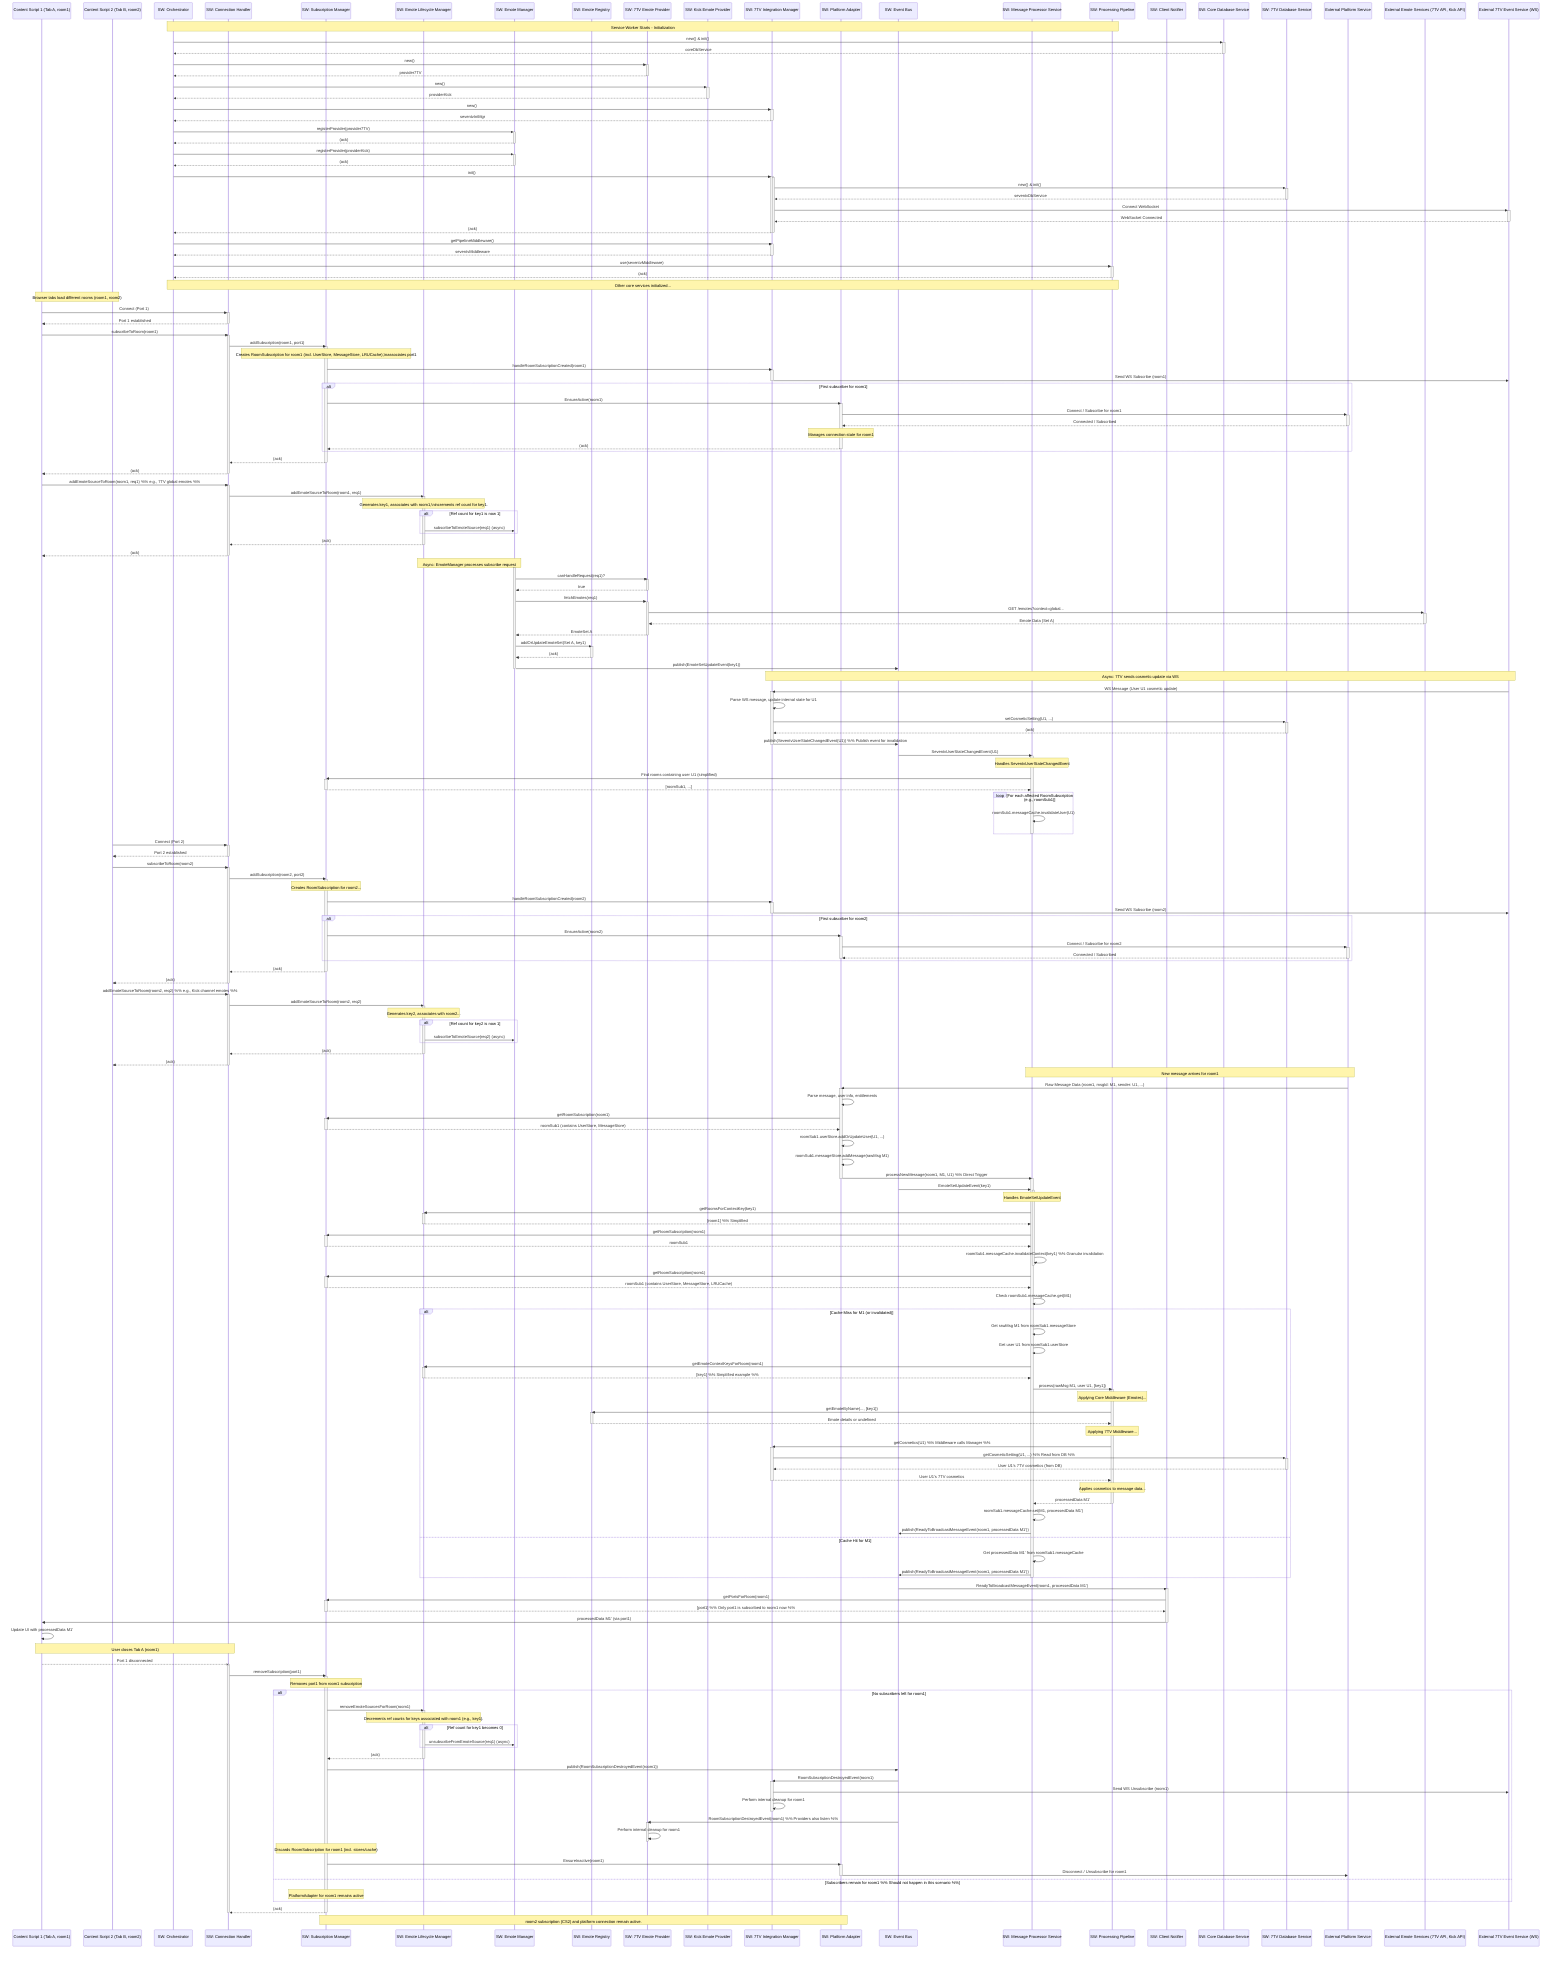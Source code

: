 sequenceDiagram
    participant CS1 as Content Script 1 (Tab A, room1)
    participant CS2 as Content Script 2 (Tab B, room2)
    participant SW_Orchestrator as SW: Orchestrator
    participant SW_ConnHandler as SW: Connection Handler
    participant SW_SubManager as SW: Subscription Manager
    participant SW_EmoteLifecycleManager as SW: Emote Lifecycle Manager
    participant SW_EmoteManager as SW: Emote Manager
    participant SW_EmoteRegistry as SW: Emote Registry
    participant SW_EmoteProvider_7TV as SW: 7TV Emote Provider
    participant SW_EmoteProvider_Kick as SW: Kick Emote Provider
    participant SW_7TV_IntMgr as SW: 7TV Integration Manager
    participant SW_PlatformAdapter as SW: Platform Adapter
    participant SW_EventBus as SW: Event Bus
    participant SW_MsgProcessor as SW: Message Processor Service
    participant SW_Pipeline as SW: Processing Pipeline
    participant SW_Notifier as SW: Client Notifier
    participant SW_CoreDB as SW: Core Database Service
    participant SW_7TV_DB as SW: 7TV Database Service
    participant PlatformService as External Platform Service
    participant EmoteProviderServices as External Emote Services (7TV API, Kick API)
    participant Ext_7TV_EventService as External 7TV Event Service (WS)

    %% Initialization Phase %%
    Note over SW_Orchestrator, SW_Pipeline: Service Worker Starts - Initialization
    SW_Orchestrator->>+SW_CoreDB: new() & init()
    SW_CoreDB-->>-SW_Orchestrator: coreDbService
    SW_Orchestrator->>+SW_EmoteProvider_7TV: new()
    SW_EmoteProvider_7TV-->>-SW_Orchestrator: provider7TV
    SW_Orchestrator->>+SW_EmoteProvider_Kick: new()
    SW_EmoteProvider_Kick-->>-SW_Orchestrator: providerKick
    SW_Orchestrator->>+SW_7TV_IntMgr: new()
    SW_7TV_IntMgr-->>-SW_Orchestrator: seventvIntMgr
    SW_Orchestrator->>+SW_EmoteManager: registerProvider(provider7TV)
    SW_EmoteManager-->>-SW_Orchestrator: (ack)
    SW_Orchestrator->>+SW_EmoteManager: registerProvider(providerKick)
    SW_EmoteManager-->>-SW_Orchestrator: (ack)
    SW_Orchestrator->>+SW_7TV_IntMgr: init()
    activate SW_7TV_IntMgr
    SW_7TV_IntMgr->>+SW_7TV_DB: new() & init()
    SW_7TV_DB-->>-SW_7TV_IntMgr: seventvDbService
    SW_7TV_IntMgr->>+Ext_7TV_EventService: Connect WebSocket
    Ext_7TV_EventService-->>-SW_7TV_IntMgr: WebSocket Connected
    SW_7TV_IntMgr-->>-SW_Orchestrator: (ack)
    deactivate SW_7TV_IntMgr
    SW_Orchestrator->>SW_7TV_IntMgr: getPipelineMiddleware()
    activate SW_7TV_IntMgr
    SW_7TV_IntMgr-->>SW_Orchestrator: seventvMiddleware
    deactivate SW_7TV_IntMgr
    SW_Orchestrator->>+SW_Pipeline: use(seventvMiddleware)
    SW_Pipeline-->>-SW_Orchestrator: (ack)
    Note over SW_Orchestrator, SW_Pipeline: Other core services initialized...

    Note over CS1, CS2: Browser tabs load different rooms (room1, room2)

    %% CS1 Connects & Subscribes (room1) %%
    CS1->>+SW_ConnHandler: Connect (Port 1)
    SW_ConnHandler-->>-CS1: Port 1 established


    CS1->>SW_ConnHandler: subscribeToRoom(room1)
    activate SW_ConnHandler
    SW_ConnHandler->>SW_SubManager: addSubscription(room1, port1)
    activate SW_SubManager
    Note over SW_SubManager: Creates RoomSubscription for room1 (incl. UserStore, MessageStore, LRUCache),\nassociates port1
    SW_SubManager->>SW_7TV_IntMgr: handleRoomSubscriptionCreated(room1)
    activate SW_7TV_IntMgr
    SW_7TV_IntMgr->>Ext_7TV_EventService: Send WS Subscribe (room1)
    deactivate SW_7TV_IntMgr

    alt First subscriber for room1
        SW_SubManager->>SW_PlatformAdapter: EnsureActive(room1)
        activate SW_PlatformAdapter
        SW_PlatformAdapter->>+PlatformService: Connect / Subscribe for room1
        PlatformService-->>-SW_PlatformAdapter: Connected / Subscribed
        Note over SW_PlatformAdapter: Manages connection state for room1
        SW_PlatformAdapter-->>SW_SubManager: (ack)
        deactivate SW_PlatformAdapter
    end
    SW_SubManager-->>SW_ConnHandler: (ack)
    deactivate SW_SubManager
    SW_ConnHandler-->>CS1: (ack)
    deactivate SW_ConnHandler

    CS1->>SW_ConnHandler: addEmoteSourceToRoom(room1, req1) %% e.g., 7TV global emotes %%
    activate SW_ConnHandler
    SW_ConnHandler->>SW_EmoteLifecycleManager: addEmoteSourceToRoom(room1, req1)
    activate SW_EmoteLifecycleManager
    Note over SW_EmoteLifecycleManager: Generates key1, associates with room1,\nincrements ref count for key1.
    alt Ref count for key1 is now 1
        SW_EmoteLifecycleManager->>SW_EmoteManager: subscribeToEmoteSource(req1) (async)
    end
    SW_EmoteLifecycleManager-->>SW_ConnHandler: (ack)
    deactivate SW_EmoteLifecycleManager
    SW_ConnHandler-->>CS1: (ack)
    deactivate SW_ConnHandler

    %% Emote Fetching Triggered (Async Example for req1) %%
    Note over SW_EmoteLifecycleManager, SW_EmoteManager: Async: EmoteManager processes subscribe request
    activate SW_EmoteManager
    SW_EmoteManager->>SW_EmoteProvider_7TV: canHandleRequest(req1)?
    activate SW_EmoteProvider_7TV
    SW_EmoteProvider_7TV-->>SW_EmoteManager: true
    deactivate SW_EmoteProvider_7TV
    SW_EmoteManager->>+SW_EmoteProvider_7TV: fetchEmotes(req1)
    SW_EmoteProvider_7TV->>+EmoteProviderServices: GET /emotes?context=global...
    EmoteProviderServices-->>-SW_EmoteProvider_7TV: Emote Data (Set A)
    SW_EmoteProvider_7TV-->>SW_EmoteManager: EmoteSet A
    deactivate SW_EmoteProvider_7TV
    SW_EmoteManager->>SW_EmoteRegistry: addOrUpdateEmoteSet(Set A, key1)
    activate SW_EmoteRegistry
    SW_EmoteRegistry-->>SW_EmoteManager: (ack)
    deactivate SW_EmoteRegistry
    SW_EmoteManager->>SW_EventBus: publish(EmoteSetUpdateEvent(key1))
    deactivate SW_EmoteManager

    %% 7TV Asynchronous State Update Example & Cache Invalidation %%
    Note over Ext_7TV_EventService, SW_7TV_IntMgr: Async: 7TV sends cosmetic update via WS
    Ext_7TV_EventService->>SW_7TV_IntMgr: WS Message (User U1 cosmetic update)
    activate SW_7TV_IntMgr
    SW_7TV_IntMgr->>SW_7TV_IntMgr: Parse WS message, update internal state for U1
    SW_7TV_IntMgr->>+SW_7TV_DB: setCosmeticSetting(U1, ...)
    SW_7TV_DB-->>-SW_7TV_IntMgr: (ack)
    SW_7TV_IntMgr->>SW_EventBus: publish(SeventvUserStateChangedEvent(U1)) %% Publish event for invalidation
    deactivate SW_7TV_IntMgr

    SW_EventBus->>SW_MsgProcessor: SeventvUserStateChangedEvent(U1)
    activate SW_MsgProcessor
    Note over SW_MsgProcessor: Handles SeventvUserStateChangedEvent
    SW_MsgProcessor->>SW_SubManager: Find rooms containing user U1 (simplified)
    activate SW_SubManager
    SW_SubManager-->>SW_MsgProcessor: [roomSub1, ...]
    deactivate SW_SubManager
    loop For each affected RoomSubscription (e.g., roomSub1)
        SW_MsgProcessor->>SW_MsgProcessor: roomSub1.messageCache.invalidateUser(U1)
    end
    deactivate SW_MsgProcessor

    %% CS2 Connects & Subscribes (room2) %%
    CS2->>+SW_ConnHandler: Connect (Port 2)
    SW_ConnHandler-->>-CS2: Port 2 established


    CS2->>SW_ConnHandler: subscribeToRoom(room2)
    activate SW_ConnHandler
    SW_ConnHandler->>SW_SubManager: addSubscription(room2, port2)
    activate SW_SubManager
    Note over SW_SubManager: Creates RoomSubscription for room2...
    SW_SubManager->>SW_7TV_IntMgr: handleRoomSubscriptionCreated(room2)
    activate SW_7TV_IntMgr
    SW_7TV_IntMgr->>Ext_7TV_EventService: Send WS Subscribe (room2)
    deactivate SW_7TV_IntMgr

    alt First subscriber for room2
        SW_SubManager->>SW_PlatformAdapter: EnsureActive(room2)
        activate SW_PlatformAdapter
        SW_PlatformAdapter->>+PlatformService: Connect / Subscribe for room2
        PlatformService-->>-SW_PlatformAdapter: Connected / Subscribed
        deactivate SW_PlatformAdapter
    end
    SW_SubManager-->>SW_ConnHandler: (ack)
    deactivate SW_SubManager
    SW_ConnHandler-->>CS2: (ack)
    deactivate SW_ConnHandler

    CS2->>SW_ConnHandler: addEmoteSourceToRoom(room2, req2) %% e.g., Kick channel emotes %%
    activate SW_ConnHandler
    SW_ConnHandler->>SW_EmoteLifecycleManager: addEmoteSourceToRoom(room2, req2)
    activate SW_EmoteLifecycleManager
    Note over SW_EmoteLifecycleManager: Generates key2, associates with room2...
    alt Ref count for key2 is now 1
        SW_EmoteLifecycleManager->>SW_EmoteManager: subscribeToEmoteSource(req2) (async)
    end
    SW_EmoteLifecycleManager-->>SW_ConnHandler: (ack)
    deactivate SW_EmoteLifecycleManager
    SW_ConnHandler-->>CS2: (ack)
    deactivate SW_ConnHandler
    %% Async fetch for req2 would happen similarly, likely using SW_EmoteProvider_Kick %%

    %% Message Received from Platform (Example for room1) %%
    Note over PlatformService, SW_MsgProcessor: New message arrives for room1
    PlatformService->>SW_PlatformAdapter: Raw Message Data (room1, msgId: M1, sender: U1, ...)
    activate SW_PlatformAdapter
    SW_PlatformAdapter->>SW_PlatformAdapter: Parse message, user info, entitlements
    SW_PlatformAdapter->>SW_SubManager: getRoomSubscription(room1)
    activate SW_SubManager
    SW_SubManager-->>SW_PlatformAdapter: roomSub1 (contains UserStore, MessageStore)
    deactivate SW_SubManager
    SW_PlatformAdapter->>SW_PlatformAdapter: roomSub1.userStore.addOrUpdateUser(U1, ...)
    SW_PlatformAdapter->>SW_PlatformAdapter: roomSub1.messageStore.addMessage(rawMsg M1)
    SW_PlatformAdapter->>SW_MsgProcessor: processNewMessage(room1, M1, U1) %% Direct Trigger
    deactivate SW_PlatformAdapter

    %% Message Processing (On-Demand - Example for room1, msg M1) %%
    activate SW_MsgProcessor

    %% Cache Invalidation via Event (Example: Emote Update) %%
    SW_EventBus->>SW_MsgProcessor: EmoteSetUpdateEvent(key1)
    activate SW_MsgProcessor
    Note over SW_MsgProcessor: Handles EmoteSetUpdateEvent
    SW_MsgProcessor->>SW_EmoteLifecycleManager: getRoomsForContextKey(key1)
    activate SW_EmoteLifecycleManager
    SW_EmoteLifecycleManager-->>SW_MsgProcessor: [room1] %% Simplified
    deactivate SW_EmoteLifecycleManager
    SW_MsgProcessor->>SW_SubManager: getRoomSubscription(room1)
    activate SW_SubManager
    SW_SubManager-->>SW_MsgProcessor: roomSub1
    deactivate SW_SubManager
    SW_MsgProcessor->>SW_MsgProcessor: roomSub1.messageCache.invalidateContext(key1) %% Granular invalidation
    deactivate SW_MsgProcessor

    %% Actual Processing for M1 (Triggered by processNewMessage) %%
    SW_MsgProcessor->>SW_SubManager: getRoomSubscription(room1)
    activate SW_SubManager
    SW_SubManager-->>SW_MsgProcessor: roomSub1 (contains UserStore, MessageStore, LRUCache)
    deactivate SW_SubManager
    SW_MsgProcessor->>SW_MsgProcessor: Check roomSub1.messageCache.get(M1)
    alt Cache Miss for M1 (or invalidated)
        SW_MsgProcessor->>SW_MsgProcessor: Get rawMsg M1 from roomSub1.messageStore
        SW_MsgProcessor->>SW_MsgProcessor: Get user U1 from roomSub1.userStore
        SW_MsgProcessor->>SW_EmoteLifecycleManager: getEmoteContextKeysForRoom(room1)
        activate SW_EmoteLifecycleManager
        SW_EmoteLifecycleManager-->>SW_MsgProcessor: [key1] %% Simplified example %%
        deactivate SW_EmoteLifecycleManager
        SW_MsgProcessor->>SW_Pipeline: process(rawMsg M1, user U1, [key1])
        activate SW_Pipeline
        Note over SW_Pipeline: Applying Core Middleware (Emotes)...
        SW_Pipeline->>SW_EmoteRegistry: getEmoteByName(..., [key1])
        activate SW_EmoteRegistry
        SW_EmoteRegistry-->>SW_Pipeline: Emote details or undefined
        deactivate SW_EmoteRegistry
        Note over SW_Pipeline: Applying 7TV Middleware...
        SW_Pipeline->>SW_7TV_IntMgr: getCosmetics(U1) %% Middleware calls Manager %%
        activate SW_7TV_IntMgr
        SW_7TV_IntMgr->>+SW_7TV_DB: getCosmeticSetting(U1, ...) %% Read from DB %%
        SW_7TV_DB-->>-SW_7TV_IntMgr: User U1's 7TV cosmetics (from DB)
        SW_7TV_IntMgr-->>SW_Pipeline: User U1's 7TV cosmetics
        deactivate SW_7TV_IntMgr
        Note over SW_Pipeline: Applies cosmetics to message data...
        SW_Pipeline-->>SW_MsgProcessor: processedData M1'
        deactivate SW_Pipeline
        SW_MsgProcessor->>SW_MsgProcessor: roomSub1.messageCache.set(M1, processedData M1')
        SW_MsgProcessor->>SW_EventBus: publish(ReadyToBroadcastMessageEvent(room1, processedData M1'))
    else Cache Hit for M1
        SW_MsgProcessor->>SW_MsgProcessor: Get processedData M1' from roomSub1.messageCache
        SW_MsgProcessor->>SW_EventBus: publish(ReadyToBroadcastMessageEvent(room1, processedData M1'))
    end
    deactivate SW_MsgProcessor

    %% Message Broadcasting (Example for room1, msg M1) %%
    SW_EventBus->>SW_Notifier: ReadyToBroadcastMessageEvent(room1, processedData M1')
    activate SW_Notifier
    SW_Notifier->>SW_SubManager: getPortsForRoom(room1)
    activate SW_SubManager
    SW_SubManager-->>SW_Notifier: [port1] %% Only port1 is subscribed to room1 now %%
    deactivate SW_SubManager
    SW_Notifier->>CS1: processedData M1' (via port1)
    %% Note: CS2 would NOT receive this message as it's for room1 %%
    deactivate SW_Notifier

    %% UI Update (Example for room1) %%
    CS1->>CS1: Update UI with processedData M1'

    %% CS1 Disconnects %%
    Note over CS1, SW_ConnHandler: User closes Tab A (room1)
    CS1--xSW_ConnHandler: Port 1 disconnected
    activate SW_ConnHandler
    SW_ConnHandler->>SW_SubManager: removeSubscription(port1)
    activate SW_SubManager
    Note over SW_SubManager: Removes port1 from room1 subscription
    alt No subscribers left for room1
        SW_SubManager->>SW_EmoteLifecycleManager: removeEmoteSourcesForRoom(room1)
        activate SW_EmoteLifecycleManager
        Note over SW_EmoteLifecycleManager: Decrements ref counts for keys associated with room1 (e.g., key1).
        alt Ref count for key1 becomes 0
             SW_EmoteLifecycleManager->>SW_EmoteManager: unsubscribeFromEmoteSource(req1) (async)
        end
        SW_EmoteLifecycleManager-->>SW_SubManager: (ack)
        deactivate SW_EmoteLifecycleManager
        SW_SubManager->>SW_EventBus: publish(RoomSubscriptionDestroyedEvent(room1))
        SW_EventBus->>SW_7TV_IntMgr: RoomSubscriptionDestroyedEvent(room1)
        activate SW_7TV_IntMgr
        SW_7TV_IntMgr->>Ext_7TV_EventService: Send WS Unsubscribe (room1)
        SW_7TV_IntMgr->>SW_7TV_IntMgr: Perform internal cleanup for room1
        deactivate SW_7TV_IntMgr
        SW_EventBus->>SW_EmoteProvider_7TV: RoomSubscriptionDestroyedEvent(room1) %% Providers also listen %%
        activate SW_EmoteProvider_7TV
        SW_EmoteProvider_7TV->>SW_EmoteProvider_7TV: Perform internal cleanup for room1
        deactivate SW_EmoteProvider_7TV
        Note over SW_SubManager: Discards RoomSubscription for room1 (incl. stores/cache)
        SW_SubManager->>SW_PlatformAdapter: EnsureInactive(room1)
        activate SW_PlatformAdapter
        SW_PlatformAdapter->>PlatformService: Disconnect / Unsubscribe for room1
        deactivate SW_PlatformAdapter
    else Subscribers remain for room1 %% Should not happen in this scenario %%
        Note over SW_SubManager: PlatformAdapter for room1 remains active
    end
    SW_SubManager-->>SW_ConnHandler: (ack)
    deactivate SW_SubManager
    deactivate SW_ConnHandler

    Note over SW_SubManager, SW_PlatformAdapter: room2 subscription (CS2) and platform connection remain active.